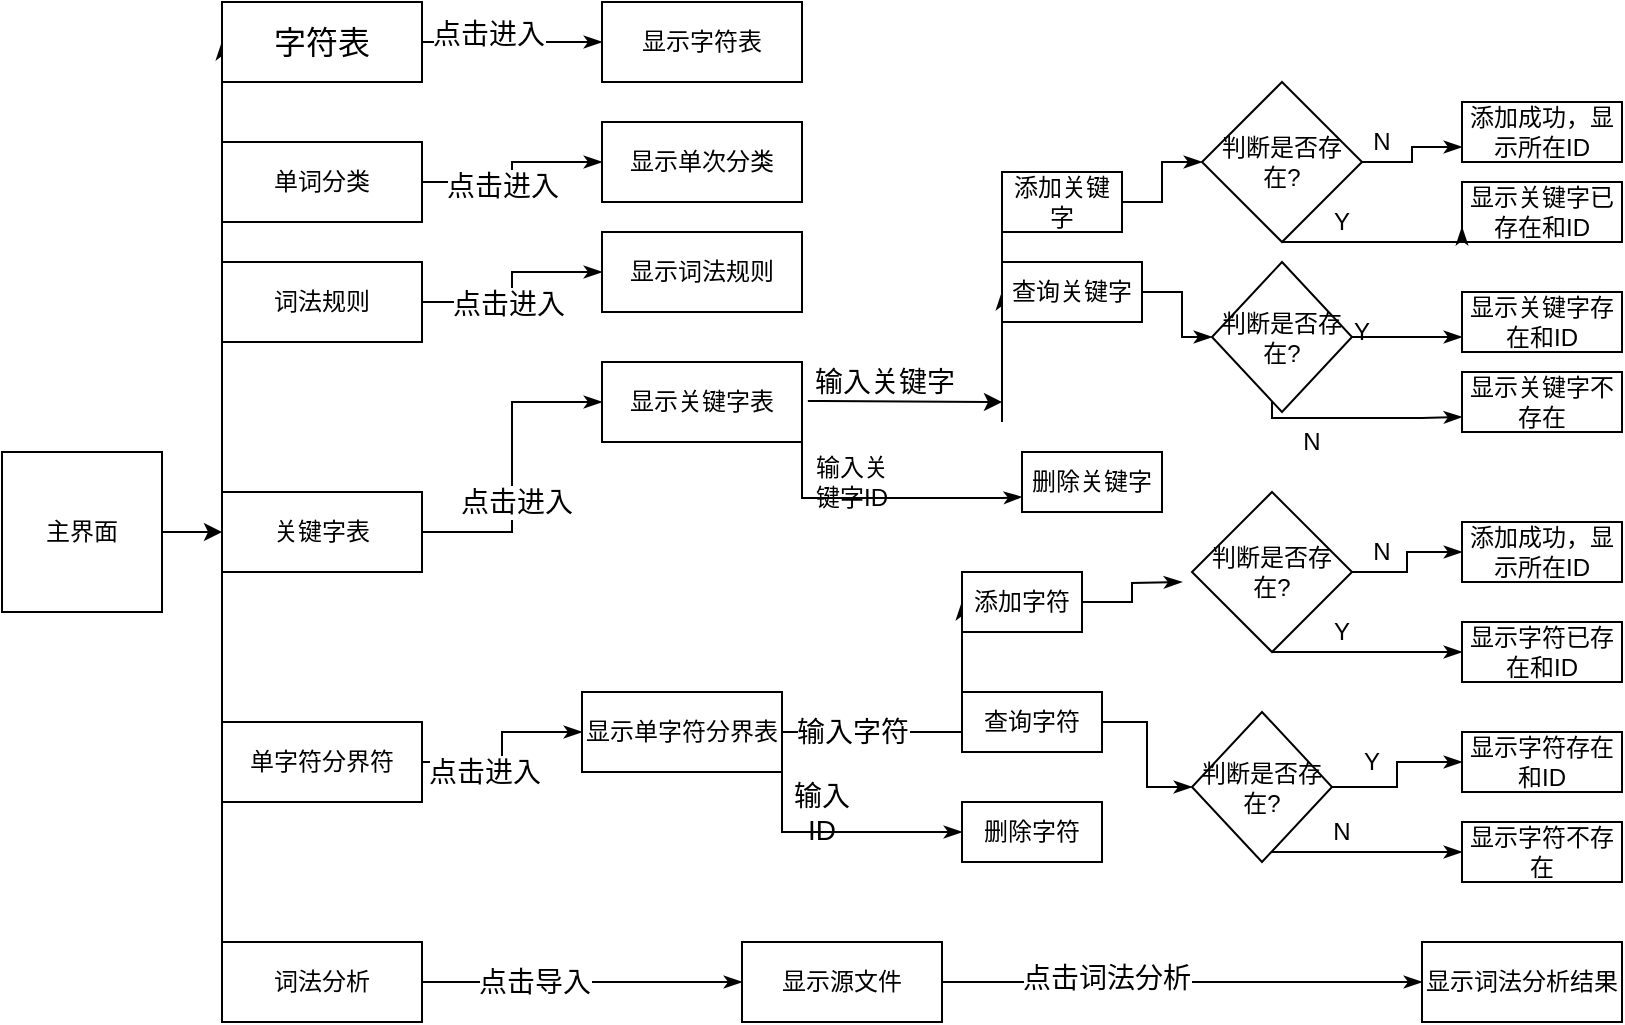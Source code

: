 <mxfile version="14.6.12" type="github"><diagram id="bIzQT7OTNvvly5WHTtxJ" name="Page-1"><mxGraphModel dx="1038" dy="536" grid="1" gridSize="10" guides="1" tooltips="1" connect="1" arrows="1" fold="1" page="1" pageScale="1" pageWidth="850" pageHeight="1100" math="0" shadow="0"><root><mxCell id="0"/><mxCell id="1" parent="0"/><mxCell id="ZDk2f_s6jxiF1c_y5Mfk-8" style="edgeStyle=orthogonalEdgeStyle;rounded=0;orthogonalLoop=1;jettySize=auto;html=1;entryX=0;entryY=0.5;entryDx=0;entryDy=0;" edge="1" parent="1" source="ZDk2f_s6jxiF1c_y5Mfk-1" target="ZDk2f_s6jxiF1c_y5Mfk-5"><mxGeometry relative="1" as="geometry"/></mxCell><mxCell id="ZDk2f_s6jxiF1c_y5Mfk-15" style="edgeStyle=orthogonalEdgeStyle;rounded=0;orthogonalLoop=1;jettySize=auto;html=1;endArrow=classicThin;endFill=1;entryX=0;entryY=0.5;entryDx=0;entryDy=0;exitX=0;exitY=0.75;exitDx=0;exitDy=0;" edge="1" parent="1" source="ZDk2f_s6jxiF1c_y5Mfk-7" target="ZDk2f_s6jxiF1c_y5Mfk-3"><mxGeometry relative="1" as="geometry"><mxPoint x="135" y="200" as="targetPoint"/><Array as="points"><mxPoint x="130" y="430"/><mxPoint x="130" y="140"/></Array></mxGeometry></mxCell><mxCell id="ZDk2f_s6jxiF1c_y5Mfk-1" value="主界面" style="whiteSpace=wrap;html=1;aspect=fixed;" vertex="1" parent="1"><mxGeometry x="20" y="345" width="80" height="80" as="geometry"/></mxCell><mxCell id="ZDk2f_s6jxiF1c_y5Mfk-21" style="edgeStyle=orthogonalEdgeStyle;rounded=0;orthogonalLoop=1;jettySize=auto;html=1;entryX=0;entryY=0.5;entryDx=0;entryDy=0;endArrow=classicThin;endFill=1;" edge="1" parent="1" source="ZDk2f_s6jxiF1c_y5Mfk-2" target="ZDk2f_s6jxiF1c_y5Mfk-20"><mxGeometry relative="1" as="geometry"/></mxCell><mxCell id="ZDk2f_s6jxiF1c_y5Mfk-22" value="&lt;font style=&quot;font-size: 14px&quot;&gt;点击进入&lt;/font&gt;" style="edgeLabel;html=1;align=center;verticalAlign=middle;resizable=0;points=[];" vertex="1" connectable="0" parent="ZDk2f_s6jxiF1c_y5Mfk-21"><mxGeometry x="-0.213" y="-2" relative="1" as="geometry"><mxPoint as="offset"/></mxGeometry></mxCell><mxCell id="ZDk2f_s6jxiF1c_y5Mfk-2" value="单词分类" style="rounded=0;whiteSpace=wrap;html=1;" vertex="1" parent="1"><mxGeometry x="130" y="190" width="100" height="40" as="geometry"/></mxCell><mxCell id="ZDk2f_s6jxiF1c_y5Mfk-18" style="edgeStyle=orthogonalEdgeStyle;rounded=0;orthogonalLoop=1;jettySize=auto;html=1;endArrow=classicThin;endFill=1;" edge="1" parent="1" source="ZDk2f_s6jxiF1c_y5Mfk-3" target="ZDk2f_s6jxiF1c_y5Mfk-17"><mxGeometry relative="1" as="geometry"/></mxCell><mxCell id="ZDk2f_s6jxiF1c_y5Mfk-19" value="&lt;font style=&quot;font-size: 14px&quot;&gt;点击进入&lt;/font&gt;" style="edgeLabel;html=1;align=center;verticalAlign=middle;resizable=0;points=[];" vertex="1" connectable="0" parent="ZDk2f_s6jxiF1c_y5Mfk-18"><mxGeometry x="-0.267" y="4" relative="1" as="geometry"><mxPoint as="offset"/></mxGeometry></mxCell><mxCell id="ZDk2f_s6jxiF1c_y5Mfk-3" value="&lt;font style=&quot;font-size: 16px&quot;&gt;字符表&lt;/font&gt;" style="rounded=0;whiteSpace=wrap;html=1;" vertex="1" parent="1"><mxGeometry x="130" y="120" width="100" height="40" as="geometry"/></mxCell><mxCell id="ZDk2f_s6jxiF1c_y5Mfk-24" style="edgeStyle=orthogonalEdgeStyle;rounded=0;orthogonalLoop=1;jettySize=auto;html=1;entryX=0;entryY=0.5;entryDx=0;entryDy=0;endArrow=classicThin;endFill=1;" edge="1" parent="1" source="ZDk2f_s6jxiF1c_y5Mfk-4" target="ZDk2f_s6jxiF1c_y5Mfk-23"><mxGeometry relative="1" as="geometry"/></mxCell><mxCell id="ZDk2f_s6jxiF1c_y5Mfk-25" value="&lt;font style=&quot;font-size: 14px&quot;&gt;点击进入&lt;/font&gt;" style="edgeLabel;html=1;align=center;verticalAlign=middle;resizable=0;points=[];" vertex="1" connectable="0" parent="ZDk2f_s6jxiF1c_y5Mfk-24"><mxGeometry x="-0.187" y="-1" relative="1" as="geometry"><mxPoint as="offset"/></mxGeometry></mxCell><mxCell id="ZDk2f_s6jxiF1c_y5Mfk-4" value="词法规则" style="rounded=0;whiteSpace=wrap;html=1;" vertex="1" parent="1"><mxGeometry x="130" y="250" width="100" height="40" as="geometry"/></mxCell><mxCell id="ZDk2f_s6jxiF1c_y5Mfk-28" style="edgeStyle=orthogonalEdgeStyle;rounded=0;orthogonalLoop=1;jettySize=auto;html=1;entryX=0;entryY=0.5;entryDx=0;entryDy=0;endArrow=classicThin;endFill=1;" edge="1" parent="1" source="ZDk2f_s6jxiF1c_y5Mfk-5" target="ZDk2f_s6jxiF1c_y5Mfk-26"><mxGeometry relative="1" as="geometry"/></mxCell><mxCell id="ZDk2f_s6jxiF1c_y5Mfk-31" value="&lt;font style=&quot;font-size: 14px&quot;&gt;点击进入&lt;/font&gt;" style="edgeLabel;html=1;align=center;verticalAlign=middle;resizable=0;points=[];" vertex="1" connectable="0" parent="ZDk2f_s6jxiF1c_y5Mfk-28"><mxGeometry x="-0.227" y="-2" relative="1" as="geometry"><mxPoint as="offset"/></mxGeometry></mxCell><mxCell id="ZDk2f_s6jxiF1c_y5Mfk-5" value="关键字表" style="rounded=0;whiteSpace=wrap;html=1;" vertex="1" parent="1"><mxGeometry x="130" y="365" width="100" height="40" as="geometry"/></mxCell><mxCell id="ZDk2f_s6jxiF1c_y5Mfk-83" style="edgeStyle=orthogonalEdgeStyle;rounded=0;orthogonalLoop=1;jettySize=auto;html=1;entryX=0;entryY=0.5;entryDx=0;entryDy=0;endArrow=classicThin;endFill=1;" edge="1" parent="1" source="ZDk2f_s6jxiF1c_y5Mfk-6" target="ZDk2f_s6jxiF1c_y5Mfk-82"><mxGeometry relative="1" as="geometry"/></mxCell><mxCell id="ZDk2f_s6jxiF1c_y5Mfk-88" value="&lt;font style=&quot;font-size: 14px&quot;&gt;点击进入&lt;/font&gt;" style="edgeLabel;html=1;align=center;verticalAlign=middle;resizable=0;points=[];" vertex="1" connectable="0" parent="ZDk2f_s6jxiF1c_y5Mfk-83"><mxGeometry x="-0.352" y="-5" relative="1" as="geometry"><mxPoint as="offset"/></mxGeometry></mxCell><mxCell id="ZDk2f_s6jxiF1c_y5Mfk-6" value="单字符分界符" style="rounded=0;whiteSpace=wrap;html=1;" vertex="1" parent="1"><mxGeometry x="130" y="480" width="100" height="40" as="geometry"/></mxCell><mxCell id="ZDk2f_s6jxiF1c_y5Mfk-116" style="edgeStyle=orthogonalEdgeStyle;rounded=0;orthogonalLoop=1;jettySize=auto;html=1;entryX=0;entryY=0.5;entryDx=0;entryDy=0;endArrow=classicThin;endFill=1;" edge="1" parent="1" source="ZDk2f_s6jxiF1c_y5Mfk-7" target="ZDk2f_s6jxiF1c_y5Mfk-114"><mxGeometry relative="1" as="geometry"/></mxCell><mxCell id="ZDk2f_s6jxiF1c_y5Mfk-117" value="&lt;font style=&quot;font-size: 14px&quot;&gt;点击导入&lt;/font&gt;" style="edgeLabel;html=1;align=center;verticalAlign=middle;resizable=0;points=[];" vertex="1" connectable="0" parent="ZDk2f_s6jxiF1c_y5Mfk-116"><mxGeometry x="-0.309" relative="1" as="geometry"><mxPoint as="offset"/></mxGeometry></mxCell><mxCell id="ZDk2f_s6jxiF1c_y5Mfk-7" value="词法分析" style="rounded=0;whiteSpace=wrap;html=1;" vertex="1" parent="1"><mxGeometry x="130" y="590" width="100" height="40" as="geometry"/></mxCell><mxCell id="ZDk2f_s6jxiF1c_y5Mfk-17" value="显示字符表" style="rounded=0;whiteSpace=wrap;html=1;" vertex="1" parent="1"><mxGeometry x="320" y="120" width="100" height="40" as="geometry"/></mxCell><mxCell id="ZDk2f_s6jxiF1c_y5Mfk-20" value="显示单次分类" style="rounded=0;whiteSpace=wrap;html=1;" vertex="1" parent="1"><mxGeometry x="320" y="180" width="100" height="40" as="geometry"/></mxCell><mxCell id="ZDk2f_s6jxiF1c_y5Mfk-23" value="显示词法规则" style="rounded=0;whiteSpace=wrap;html=1;" vertex="1" parent="1"><mxGeometry x="320" y="235" width="100" height="40" as="geometry"/></mxCell><mxCell id="ZDk2f_s6jxiF1c_y5Mfk-73" style="edgeStyle=orthogonalEdgeStyle;rounded=0;orthogonalLoop=1;jettySize=auto;html=1;entryX=0;entryY=0.75;entryDx=0;entryDy=0;endArrow=classicThin;endFill=1;" edge="1" parent="1" source="ZDk2f_s6jxiF1c_y5Mfk-26" target="ZDk2f_s6jxiF1c_y5Mfk-72"><mxGeometry relative="1" as="geometry"><Array as="points"><mxPoint x="420" y="368"/><mxPoint x="520" y="368"/></Array></mxGeometry></mxCell><mxCell id="ZDk2f_s6jxiF1c_y5Mfk-26" value="显示关键字表" style="rounded=0;whiteSpace=wrap;html=1;" vertex="1" parent="1"><mxGeometry x="320" y="300" width="100" height="40" as="geometry"/></mxCell><mxCell id="ZDk2f_s6jxiF1c_y5Mfk-32" value="添加成功，显示所在ID" style="rounded=0;whiteSpace=wrap;html=1;" vertex="1" parent="1"><mxGeometry x="750" y="170" width="80" height="30" as="geometry"/></mxCell><mxCell id="ZDk2f_s6jxiF1c_y5Mfk-34" value="显示关键字已存在和ID" style="rounded=0;whiteSpace=wrap;html=1;" vertex="1" parent="1"><mxGeometry x="750" y="210" width="80" height="30" as="geometry"/></mxCell><mxCell id="ZDk2f_s6jxiF1c_y5Mfk-38" value="" style="endArrow=classic;html=1;" edge="1" parent="1"><mxGeometry width="50" height="50" relative="1" as="geometry"><mxPoint x="430" y="319.5" as="sourcePoint"/><mxPoint x="520" y="320" as="targetPoint"/><Array as="points"><mxPoint x="420" y="319.5"/></Array></mxGeometry></mxCell><mxCell id="ZDk2f_s6jxiF1c_y5Mfk-46" value="&lt;font style=&quot;font-size: 14px&quot;&gt;输入关键字&lt;br&gt;&lt;/font&gt;" style="edgeLabel;html=1;align=center;verticalAlign=middle;resizable=0;points=[];" vertex="1" connectable="0" parent="ZDk2f_s6jxiF1c_y5Mfk-38"><mxGeometry x="-0.14" y="1" relative="1" as="geometry"><mxPoint x="3" y="-9" as="offset"/></mxGeometry></mxCell><mxCell id="ZDk2f_s6jxiF1c_y5Mfk-51" style="edgeStyle=orthogonalEdgeStyle;rounded=0;orthogonalLoop=1;jettySize=auto;html=1;entryX=0;entryY=0.75;entryDx=0;entryDy=0;endArrow=classicThin;endFill=1;" edge="1" parent="1" source="ZDk2f_s6jxiF1c_y5Mfk-40" target="ZDk2f_s6jxiF1c_y5Mfk-32"><mxGeometry relative="1" as="geometry"/></mxCell><mxCell id="ZDk2f_s6jxiF1c_y5Mfk-84" style="edgeStyle=orthogonalEdgeStyle;rounded=0;orthogonalLoop=1;jettySize=auto;html=1;entryX=0;entryY=0.75;entryDx=0;entryDy=0;endArrow=classicThin;endFill=1;" edge="1" parent="1" source="ZDk2f_s6jxiF1c_y5Mfk-40" target="ZDk2f_s6jxiF1c_y5Mfk-34"><mxGeometry relative="1" as="geometry"><Array as="points"><mxPoint x="680" y="240"/><mxPoint x="680" y="240"/></Array></mxGeometry></mxCell><mxCell id="ZDk2f_s6jxiF1c_y5Mfk-40" value="判断是否存在?" style="rhombus;whiteSpace=wrap;html=1;" vertex="1" parent="1"><mxGeometry x="620" y="160" width="80" height="80" as="geometry"/></mxCell><mxCell id="ZDk2f_s6jxiF1c_y5Mfk-45" value="Y" style="text;html=1;strokeColor=none;fillColor=none;align=center;verticalAlign=middle;whiteSpace=wrap;rounded=0;" vertex="1" parent="1"><mxGeometry x="670" y="220" width="40" height="20" as="geometry"/></mxCell><mxCell id="ZDk2f_s6jxiF1c_y5Mfk-49" style="edgeStyle=orthogonalEdgeStyle;rounded=0;orthogonalLoop=1;jettySize=auto;html=1;entryX=0;entryY=0.5;entryDx=0;entryDy=0;endArrow=classicThin;endFill=1;" edge="1" parent="1" source="ZDk2f_s6jxiF1c_y5Mfk-47" target="ZDk2f_s6jxiF1c_y5Mfk-40"><mxGeometry relative="1" as="geometry"/></mxCell><mxCell id="ZDk2f_s6jxiF1c_y5Mfk-56" style="edgeStyle=orthogonalEdgeStyle;rounded=0;orthogonalLoop=1;jettySize=auto;html=1;exitX=0;exitY=0.5;exitDx=0;exitDy=0;entryX=0;entryY=0.5;entryDx=0;entryDy=0;endArrow=classicThin;endFill=1;" edge="1" parent="1" source="ZDk2f_s6jxiF1c_y5Mfk-47" target="ZDk2f_s6jxiF1c_y5Mfk-48"><mxGeometry relative="1" as="geometry"><Array as="points"><mxPoint x="520" y="330"/><mxPoint x="520" y="330"/></Array></mxGeometry></mxCell><mxCell id="ZDk2f_s6jxiF1c_y5Mfk-47" value="添加关键字" style="rounded=0;whiteSpace=wrap;html=1;" vertex="1" parent="1"><mxGeometry x="520" y="205" width="60" height="30" as="geometry"/></mxCell><mxCell id="ZDk2f_s6jxiF1c_y5Mfk-60" style="edgeStyle=orthogonalEdgeStyle;rounded=0;orthogonalLoop=1;jettySize=auto;html=1;entryX=0;entryY=0.5;entryDx=0;entryDy=0;endArrow=classicThin;endFill=1;" edge="1" parent="1" source="ZDk2f_s6jxiF1c_y5Mfk-48" target="ZDk2f_s6jxiF1c_y5Mfk-59"><mxGeometry relative="1" as="geometry"/></mxCell><mxCell id="ZDk2f_s6jxiF1c_y5Mfk-48" value="查询关键字" style="rounded=0;whiteSpace=wrap;html=1;" vertex="1" parent="1"><mxGeometry x="520" y="250" width="70" height="30" as="geometry"/></mxCell><mxCell id="ZDk2f_s6jxiF1c_y5Mfk-57" value="显示关键字存在和ID" style="rounded=0;whiteSpace=wrap;html=1;" vertex="1" parent="1"><mxGeometry x="750" y="265" width="80" height="30" as="geometry"/></mxCell><mxCell id="ZDk2f_s6jxiF1c_y5Mfk-61" style="edgeStyle=orthogonalEdgeStyle;rounded=0;orthogonalLoop=1;jettySize=auto;html=1;entryX=0;entryY=0.75;entryDx=0;entryDy=0;endArrow=classicThin;endFill=1;" edge="1" parent="1" source="ZDk2f_s6jxiF1c_y5Mfk-59" target="ZDk2f_s6jxiF1c_y5Mfk-57"><mxGeometry relative="1" as="geometry"/></mxCell><mxCell id="ZDk2f_s6jxiF1c_y5Mfk-63" style="edgeStyle=orthogonalEdgeStyle;rounded=0;orthogonalLoop=1;jettySize=auto;html=1;entryX=0;entryY=0.75;entryDx=0;entryDy=0;endArrow=classicThin;endFill=1;" edge="1" parent="1" source="ZDk2f_s6jxiF1c_y5Mfk-59" target="ZDk2f_s6jxiF1c_y5Mfk-62"><mxGeometry relative="1" as="geometry"><Array as="points"><mxPoint x="655" y="328"/><mxPoint x="730" y="328"/></Array></mxGeometry></mxCell><mxCell id="ZDk2f_s6jxiF1c_y5Mfk-59" value="判断是否存在?" style="rhombus;whiteSpace=wrap;html=1;" vertex="1" parent="1"><mxGeometry x="625" y="250" width="70" height="75" as="geometry"/></mxCell><mxCell id="ZDk2f_s6jxiF1c_y5Mfk-62" value="显示关键字不存在" style="rounded=0;whiteSpace=wrap;html=1;" vertex="1" parent="1"><mxGeometry x="750" y="305" width="80" height="30" as="geometry"/></mxCell><mxCell id="ZDk2f_s6jxiF1c_y5Mfk-64" value="Y" style="text;html=1;strokeColor=none;fillColor=none;align=center;verticalAlign=middle;whiteSpace=wrap;rounded=0;" vertex="1" parent="1"><mxGeometry x="680" y="275" width="40" height="20" as="geometry"/></mxCell><mxCell id="ZDk2f_s6jxiF1c_y5Mfk-69" value="N" style="text;html=1;strokeColor=none;fillColor=none;align=center;verticalAlign=middle;whiteSpace=wrap;rounded=0;" vertex="1" parent="1"><mxGeometry x="655" y="330" width="40" height="20" as="geometry"/></mxCell><mxCell id="ZDk2f_s6jxiF1c_y5Mfk-72" value="删除关键字" style="rounded=0;whiteSpace=wrap;html=1;" vertex="1" parent="1"><mxGeometry x="530" y="345" width="70" height="30" as="geometry"/></mxCell><mxCell id="ZDk2f_s6jxiF1c_y5Mfk-74" value="输入关键字ID" style="text;html=1;strokeColor=none;fillColor=none;align=center;verticalAlign=middle;whiteSpace=wrap;rounded=0;" vertex="1" parent="1"><mxGeometry x="425" y="350" width="40" height="20" as="geometry"/></mxCell><mxCell id="ZDk2f_s6jxiF1c_y5Mfk-75" style="edgeStyle=orthogonalEdgeStyle;rounded=0;orthogonalLoop=1;jettySize=auto;html=1;exitX=0.5;exitY=1;exitDx=0;exitDy=0;endArrow=classicThin;endFill=1;" edge="1" parent="1" source="ZDk2f_s6jxiF1c_y5Mfk-5" target="ZDk2f_s6jxiF1c_y5Mfk-5"><mxGeometry relative="1" as="geometry"/></mxCell><mxCell id="ZDk2f_s6jxiF1c_y5Mfk-81" value="N" style="text;html=1;strokeColor=none;fillColor=none;align=center;verticalAlign=middle;whiteSpace=wrap;rounded=0;" vertex="1" parent="1"><mxGeometry x="690" y="180" width="40" height="20" as="geometry"/></mxCell><mxCell id="ZDk2f_s6jxiF1c_y5Mfk-89" style="edgeStyle=orthogonalEdgeStyle;rounded=0;orthogonalLoop=1;jettySize=auto;html=1;entryX=0;entryY=0.5;entryDx=0;entryDy=0;endArrow=classicThin;endFill=1;" edge="1" parent="1" source="ZDk2f_s6jxiF1c_y5Mfk-82" target="ZDk2f_s6jxiF1c_y5Mfk-85"><mxGeometry relative="1" as="geometry"><Array as="points"><mxPoint x="500" y="485"/></Array></mxGeometry></mxCell><mxCell id="ZDk2f_s6jxiF1c_y5Mfk-90" value="&lt;font style=&quot;font-size: 14px&quot;&gt;输入字符&lt;/font&gt;" style="edgeLabel;html=1;align=center;verticalAlign=middle;resizable=0;points=[];" vertex="1" connectable="0" parent="ZDk2f_s6jxiF1c_y5Mfk-89"><mxGeometry x="-0.631" y="-2" relative="1" as="geometry"><mxPoint x="6" y="-2" as="offset"/></mxGeometry></mxCell><mxCell id="ZDk2f_s6jxiF1c_y5Mfk-112" style="edgeStyle=orthogonalEdgeStyle;rounded=0;orthogonalLoop=1;jettySize=auto;html=1;entryX=0;entryY=0.5;entryDx=0;entryDy=0;endArrow=classicThin;endFill=1;" edge="1" parent="1" source="ZDk2f_s6jxiF1c_y5Mfk-82" target="ZDk2f_s6jxiF1c_y5Mfk-87"><mxGeometry relative="1" as="geometry"><Array as="points"><mxPoint x="410" y="535"/></Array></mxGeometry></mxCell><mxCell id="ZDk2f_s6jxiF1c_y5Mfk-82" value="显示单字符分界表" style="rounded=0;whiteSpace=wrap;html=1;" vertex="1" parent="1"><mxGeometry x="310" y="465" width="100" height="40" as="geometry"/></mxCell><mxCell id="ZDk2f_s6jxiF1c_y5Mfk-95" style="edgeStyle=orthogonalEdgeStyle;rounded=0;orthogonalLoop=1;jettySize=auto;html=1;endArrow=classicThin;endFill=1;" edge="1" parent="1" source="ZDk2f_s6jxiF1c_y5Mfk-85"><mxGeometry relative="1" as="geometry"><mxPoint x="610" y="410" as="targetPoint"/></mxGeometry></mxCell><mxCell id="ZDk2f_s6jxiF1c_y5Mfk-85" value="添加字符" style="rounded=0;whiteSpace=wrap;html=1;" vertex="1" parent="1"><mxGeometry x="500" y="405" width="60" height="30" as="geometry"/></mxCell><mxCell id="ZDk2f_s6jxiF1c_y5Mfk-96" style="edgeStyle=orthogonalEdgeStyle;rounded=0;orthogonalLoop=1;jettySize=auto;html=1;entryX=0;entryY=0.5;entryDx=0;entryDy=0;endArrow=classicThin;endFill=1;" edge="1" parent="1" source="ZDk2f_s6jxiF1c_y5Mfk-86" target="ZDk2f_s6jxiF1c_y5Mfk-94"><mxGeometry relative="1" as="geometry"/></mxCell><mxCell id="ZDk2f_s6jxiF1c_y5Mfk-86" value="查询字符" style="rounded=0;whiteSpace=wrap;html=1;" vertex="1" parent="1"><mxGeometry x="500" y="465" width="70" height="30" as="geometry"/></mxCell><mxCell id="ZDk2f_s6jxiF1c_y5Mfk-87" value="删除字符" style="rounded=0;whiteSpace=wrap;html=1;" vertex="1" parent="1"><mxGeometry x="500" y="520" width="70" height="30" as="geometry"/></mxCell><mxCell id="ZDk2f_s6jxiF1c_y5Mfk-98" style="edgeStyle=orthogonalEdgeStyle;rounded=0;orthogonalLoop=1;jettySize=auto;html=1;entryX=0;entryY=0.5;entryDx=0;entryDy=0;endArrow=classicThin;endFill=1;" edge="1" parent="1" source="ZDk2f_s6jxiF1c_y5Mfk-93" target="ZDk2f_s6jxiF1c_y5Mfk-97"><mxGeometry relative="1" as="geometry"/></mxCell><mxCell id="ZDk2f_s6jxiF1c_y5Mfk-100" style="edgeStyle=orthogonalEdgeStyle;rounded=0;orthogonalLoop=1;jettySize=auto;html=1;entryX=0;entryY=0.5;entryDx=0;entryDy=0;endArrow=classicThin;endFill=1;" edge="1" parent="1" source="ZDk2f_s6jxiF1c_y5Mfk-93" target="ZDk2f_s6jxiF1c_y5Mfk-99"><mxGeometry relative="1" as="geometry"><Array as="points"><mxPoint x="660" y="445"/><mxPoint x="660" y="445"/></Array></mxGeometry></mxCell><mxCell id="ZDk2f_s6jxiF1c_y5Mfk-93" value="判断是否存在?" style="rhombus;whiteSpace=wrap;html=1;" vertex="1" parent="1"><mxGeometry x="615" y="365" width="80" height="80" as="geometry"/></mxCell><mxCell id="ZDk2f_s6jxiF1c_y5Mfk-103" style="edgeStyle=orthogonalEdgeStyle;rounded=0;orthogonalLoop=1;jettySize=auto;html=1;entryX=0;entryY=0.5;entryDx=0;entryDy=0;endArrow=classicThin;endFill=1;" edge="1" parent="1" source="ZDk2f_s6jxiF1c_y5Mfk-94" target="ZDk2f_s6jxiF1c_y5Mfk-101"><mxGeometry relative="1" as="geometry"/></mxCell><mxCell id="ZDk2f_s6jxiF1c_y5Mfk-104" style="edgeStyle=orthogonalEdgeStyle;rounded=0;orthogonalLoop=1;jettySize=auto;html=1;entryX=0;entryY=0.5;entryDx=0;entryDy=0;endArrow=classicThin;endFill=1;" edge="1" parent="1" source="ZDk2f_s6jxiF1c_y5Mfk-94" target="ZDk2f_s6jxiF1c_y5Mfk-102"><mxGeometry relative="1" as="geometry"><Array as="points"><mxPoint x="660" y="545"/><mxPoint x="660" y="545"/></Array></mxGeometry></mxCell><mxCell id="ZDk2f_s6jxiF1c_y5Mfk-94" value="判断是否存在?" style="rhombus;whiteSpace=wrap;html=1;" vertex="1" parent="1"><mxGeometry x="615" y="475" width="70" height="75" as="geometry"/></mxCell><mxCell id="ZDk2f_s6jxiF1c_y5Mfk-97" value="添加成功，显示所在ID" style="rounded=0;whiteSpace=wrap;html=1;" vertex="1" parent="1"><mxGeometry x="750" y="380" width="80" height="30" as="geometry"/></mxCell><mxCell id="ZDk2f_s6jxiF1c_y5Mfk-99" value="显示字符已存在和ID" style="rounded=0;whiteSpace=wrap;html=1;" vertex="1" parent="1"><mxGeometry x="750" y="430" width="80" height="30" as="geometry"/></mxCell><mxCell id="ZDk2f_s6jxiF1c_y5Mfk-101" value="显示字符存在和ID" style="rounded=0;whiteSpace=wrap;html=1;" vertex="1" parent="1"><mxGeometry x="750" y="485" width="80" height="30" as="geometry"/></mxCell><mxCell id="ZDk2f_s6jxiF1c_y5Mfk-102" value="显示字符不存在" style="rounded=0;whiteSpace=wrap;html=1;" vertex="1" parent="1"><mxGeometry x="750" y="530" width="80" height="30" as="geometry"/></mxCell><mxCell id="ZDk2f_s6jxiF1c_y5Mfk-105" value="N" style="text;html=1;strokeColor=none;fillColor=none;align=center;verticalAlign=middle;whiteSpace=wrap;rounded=0;" vertex="1" parent="1"><mxGeometry x="690" y="385" width="40" height="20" as="geometry"/></mxCell><mxCell id="ZDk2f_s6jxiF1c_y5Mfk-106" value="Y" style="text;html=1;strokeColor=none;fillColor=none;align=center;verticalAlign=middle;whiteSpace=wrap;rounded=0;" vertex="1" parent="1"><mxGeometry x="670" y="425" width="40" height="20" as="geometry"/></mxCell><mxCell id="ZDk2f_s6jxiF1c_y5Mfk-109" value="Y" style="text;html=1;strokeColor=none;fillColor=none;align=center;verticalAlign=middle;whiteSpace=wrap;rounded=0;" vertex="1" parent="1"><mxGeometry x="685" y="490" width="40" height="20" as="geometry"/></mxCell><mxCell id="ZDk2f_s6jxiF1c_y5Mfk-110" value="N" style="text;html=1;strokeColor=none;fillColor=none;align=center;verticalAlign=middle;whiteSpace=wrap;rounded=0;" vertex="1" parent="1"><mxGeometry x="670" y="525" width="40" height="20" as="geometry"/></mxCell><mxCell id="ZDk2f_s6jxiF1c_y5Mfk-113" value="&lt;font style=&quot;font-size: 14px&quot;&gt;输入ID&lt;/font&gt;" style="text;html=1;strokeColor=none;fillColor=none;align=center;verticalAlign=middle;whiteSpace=wrap;rounded=0;" vertex="1" parent="1"><mxGeometry x="410" y="515" width="40" height="20" as="geometry"/></mxCell><mxCell id="ZDk2f_s6jxiF1c_y5Mfk-119" style="edgeStyle=orthogonalEdgeStyle;rounded=0;orthogonalLoop=1;jettySize=auto;html=1;entryX=0;entryY=0.5;entryDx=0;entryDy=0;endArrow=classicThin;endFill=1;" edge="1" parent="1" source="ZDk2f_s6jxiF1c_y5Mfk-114" target="ZDk2f_s6jxiF1c_y5Mfk-118"><mxGeometry relative="1" as="geometry"/></mxCell><mxCell id="ZDk2f_s6jxiF1c_y5Mfk-120" value="&lt;font style=&quot;font-size: 14px&quot;&gt;点击词法分析&lt;/font&gt;" style="edgeLabel;html=1;align=center;verticalAlign=middle;resizable=0;points=[];" vertex="1" connectable="0" parent="ZDk2f_s6jxiF1c_y5Mfk-119"><mxGeometry x="-0.322" y="2" relative="1" as="geometry"><mxPoint as="offset"/></mxGeometry></mxCell><mxCell id="ZDk2f_s6jxiF1c_y5Mfk-114" value="显示源文件" style="rounded=0;whiteSpace=wrap;html=1;" vertex="1" parent="1"><mxGeometry x="390" y="590" width="100" height="40" as="geometry"/></mxCell><mxCell id="ZDk2f_s6jxiF1c_y5Mfk-118" value="显示词法分析结果" style="rounded=0;whiteSpace=wrap;html=1;" vertex="1" parent="1"><mxGeometry x="730" y="590" width="100" height="40" as="geometry"/></mxCell></root></mxGraphModel></diagram></mxfile>